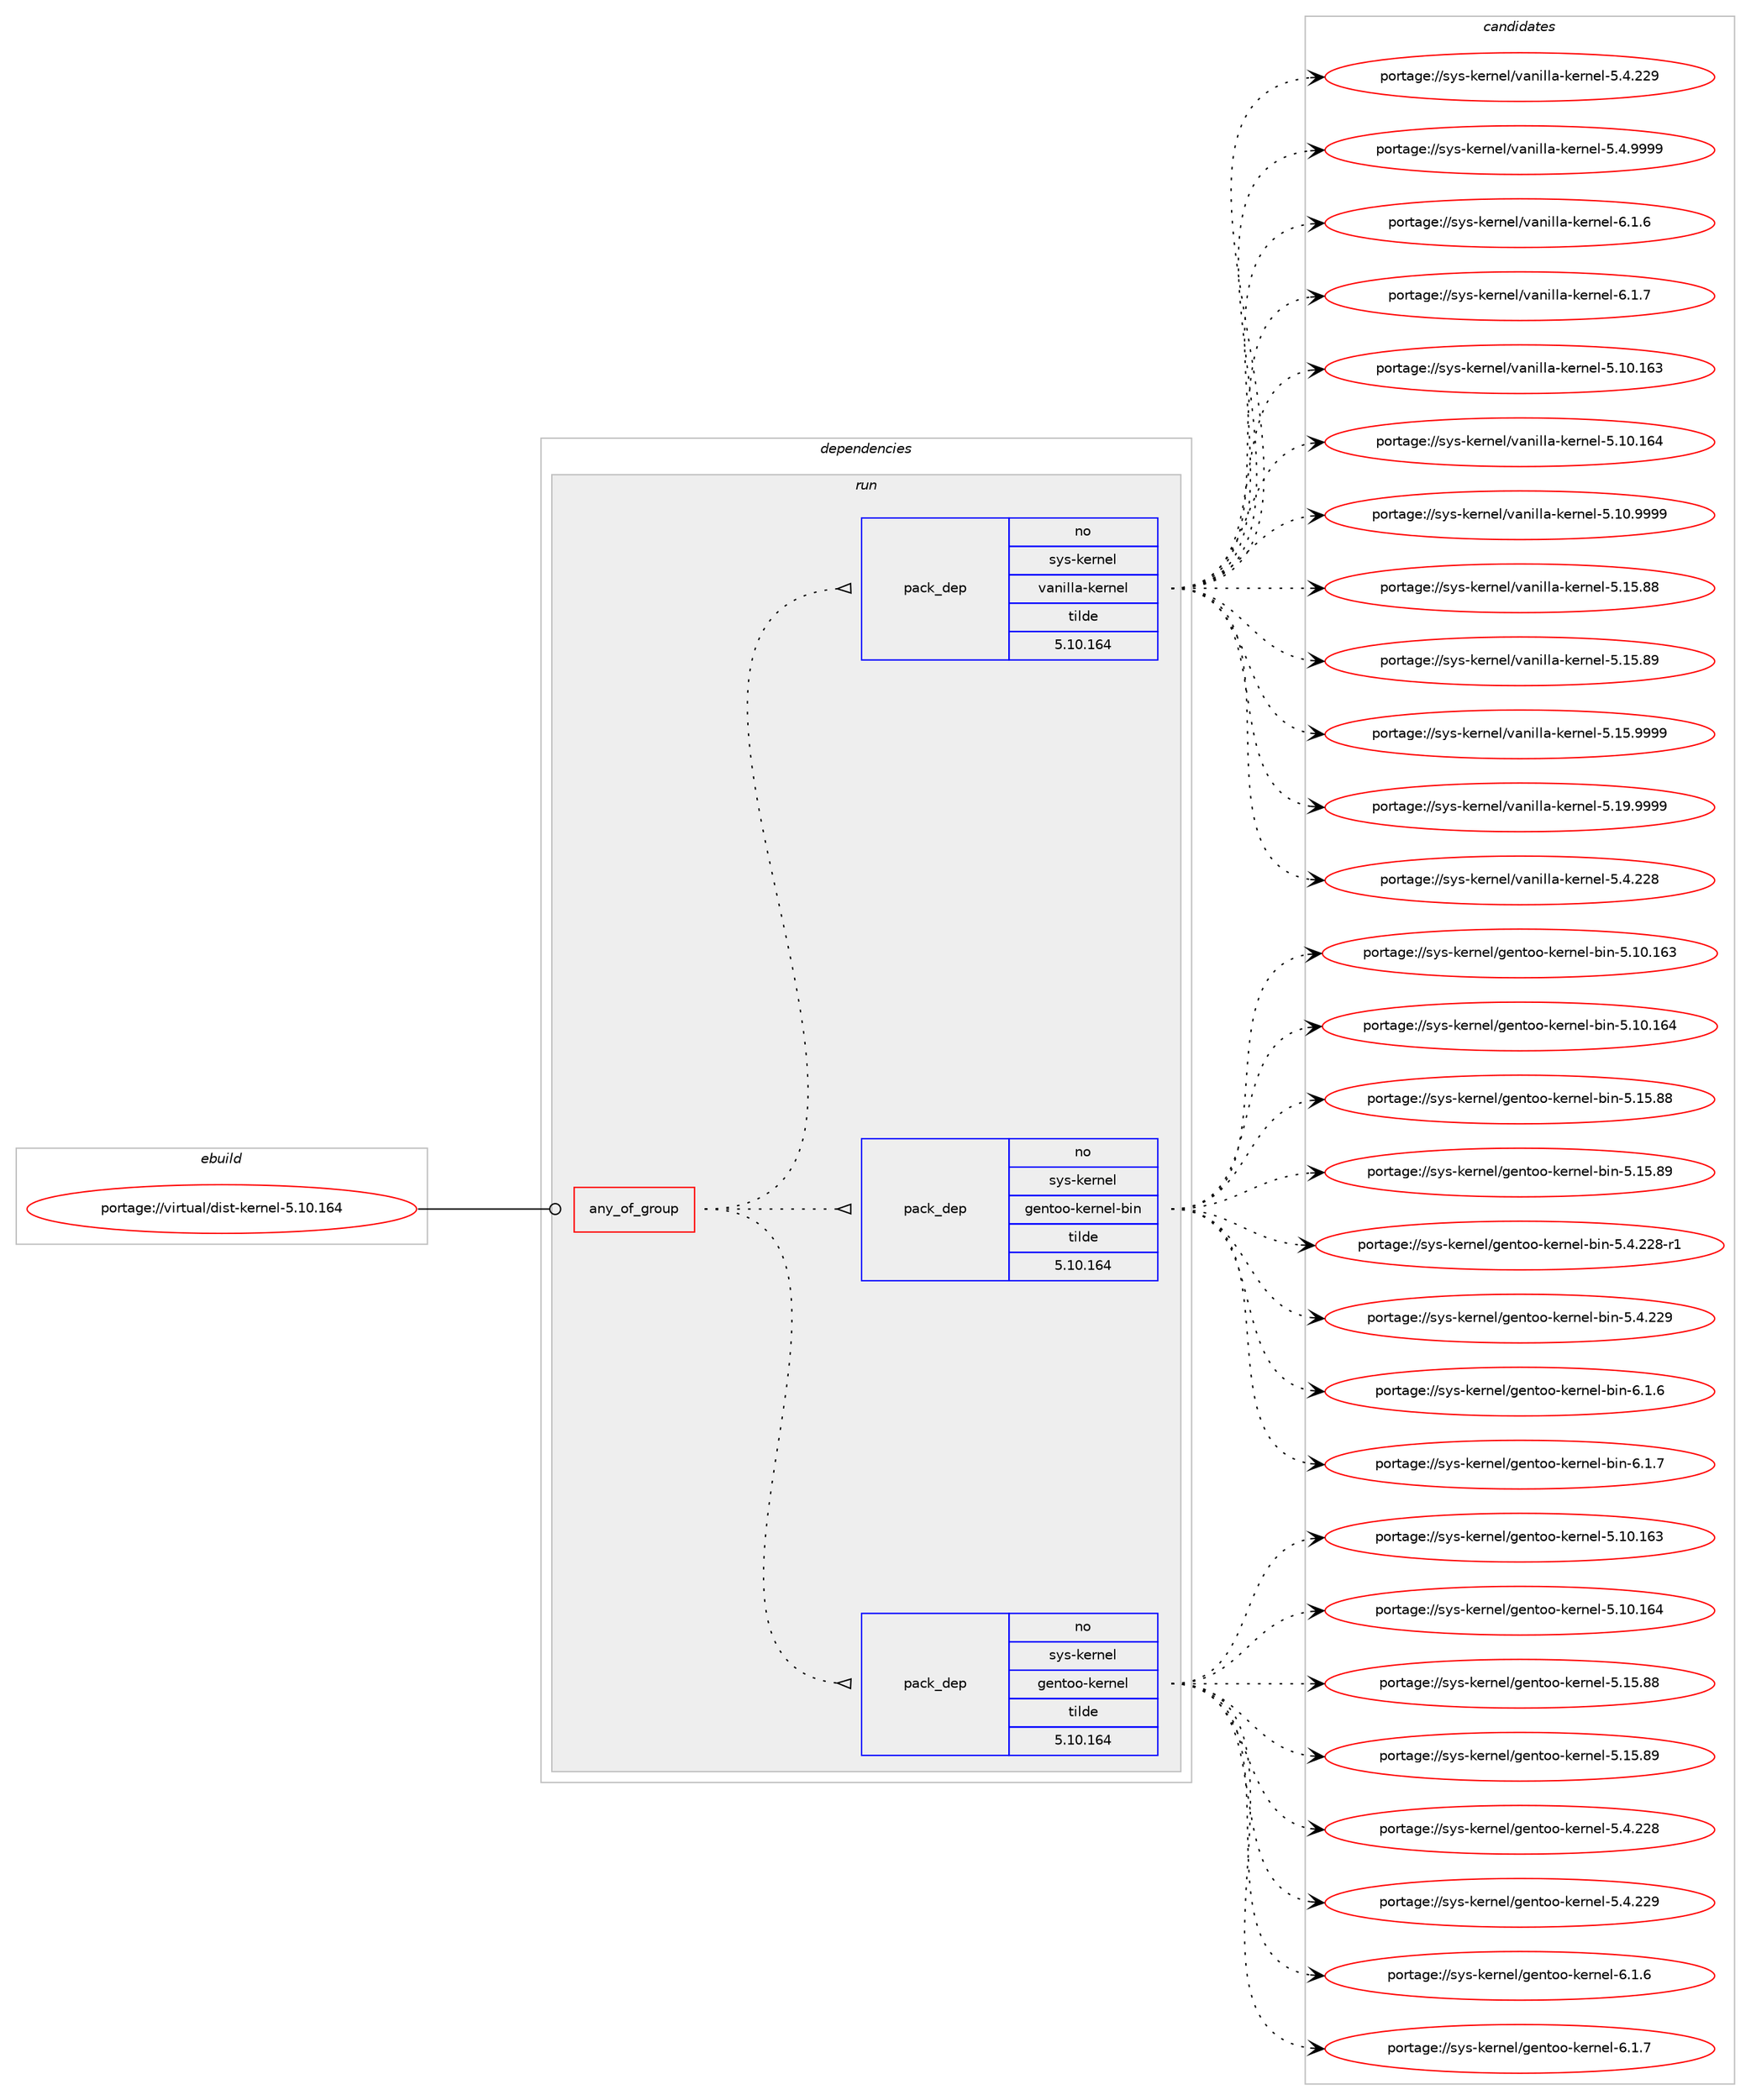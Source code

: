 digraph prolog {

# *************
# Graph options
# *************

newrank=true;
concentrate=true;
compound=true;
graph [rankdir=LR,fontname=Helvetica,fontsize=10,ranksep=1.5];#, ranksep=2.5, nodesep=0.2];
edge  [arrowhead=vee];
node  [fontname=Helvetica,fontsize=10];

# **********
# The ebuild
# **********

subgraph cluster_leftcol {
color=gray;
rank=same;
label=<<i>ebuild</i>>;
id [label="portage://virtual/dist-kernel-5.10.164", color=red, width=4, href="../virtual/dist-kernel-5.10.164.svg"];
}

# ****************
# The dependencies
# ****************

subgraph cluster_midcol {
color=gray;
label=<<i>dependencies</i>>;
subgraph cluster_compile {
fillcolor="#eeeeee";
style=filled;
label=<<i>compile</i>>;
}
subgraph cluster_compileandrun {
fillcolor="#eeeeee";
style=filled;
label=<<i>compile and run</i>>;
}
subgraph cluster_run {
fillcolor="#eeeeee";
style=filled;
label=<<i>run</i>>;
subgraph any64 {
dependency8457 [label=<<TABLE BORDER="0" CELLBORDER="1" CELLSPACING="0" CELLPADDING="4"><TR><TD CELLPADDING="10">any_of_group</TD></TR></TABLE>>, shape=none, color=red];subgraph pack2977 {
dependency8458 [label=<<TABLE BORDER="0" CELLBORDER="1" CELLSPACING="0" CELLPADDING="4" WIDTH="220"><TR><TD ROWSPAN="6" CELLPADDING="30">pack_dep</TD></TR><TR><TD WIDTH="110">no</TD></TR><TR><TD>sys-kernel</TD></TR><TR><TD>gentoo-kernel</TD></TR><TR><TD>tilde</TD></TR><TR><TD>5.10.164</TD></TR></TABLE>>, shape=none, color=blue];
}
dependency8457:e -> dependency8458:w [weight=20,style="dotted",arrowhead="oinv"];
subgraph pack2978 {
dependency8459 [label=<<TABLE BORDER="0" CELLBORDER="1" CELLSPACING="0" CELLPADDING="4" WIDTH="220"><TR><TD ROWSPAN="6" CELLPADDING="30">pack_dep</TD></TR><TR><TD WIDTH="110">no</TD></TR><TR><TD>sys-kernel</TD></TR><TR><TD>gentoo-kernel-bin</TD></TR><TR><TD>tilde</TD></TR><TR><TD>5.10.164</TD></TR></TABLE>>, shape=none, color=blue];
}
dependency8457:e -> dependency8459:w [weight=20,style="dotted",arrowhead="oinv"];
subgraph pack2979 {
dependency8460 [label=<<TABLE BORDER="0" CELLBORDER="1" CELLSPACING="0" CELLPADDING="4" WIDTH="220"><TR><TD ROWSPAN="6" CELLPADDING="30">pack_dep</TD></TR><TR><TD WIDTH="110">no</TD></TR><TR><TD>sys-kernel</TD></TR><TR><TD>vanilla-kernel</TD></TR><TR><TD>tilde</TD></TR><TR><TD>5.10.164</TD></TR></TABLE>>, shape=none, color=blue];
}
dependency8457:e -> dependency8460:w [weight=20,style="dotted",arrowhead="oinv"];
}
id:e -> dependency8457:w [weight=20,style="solid",arrowhead="odot"];
}
}

# **************
# The candidates
# **************

subgraph cluster_choices {
rank=same;
color=gray;
label=<<i>candidates</i>>;

subgraph choice2977 {
color=black;
nodesep=1;
choice115121115451071011141101011084710310111011611111145107101114110101108455346494846495451 [label="portage://sys-kernel/gentoo-kernel-5.10.163", color=red, width=4,href="../sys-kernel/gentoo-kernel-5.10.163.svg"];
choice115121115451071011141101011084710310111011611111145107101114110101108455346494846495452 [label="portage://sys-kernel/gentoo-kernel-5.10.164", color=red, width=4,href="../sys-kernel/gentoo-kernel-5.10.164.svg"];
choice1151211154510710111411010110847103101110116111111451071011141101011084553464953465656 [label="portage://sys-kernel/gentoo-kernel-5.15.88", color=red, width=4,href="../sys-kernel/gentoo-kernel-5.15.88.svg"];
choice1151211154510710111411010110847103101110116111111451071011141101011084553464953465657 [label="portage://sys-kernel/gentoo-kernel-5.15.89", color=red, width=4,href="../sys-kernel/gentoo-kernel-5.15.89.svg"];
choice1151211154510710111411010110847103101110116111111451071011141101011084553465246505056 [label="portage://sys-kernel/gentoo-kernel-5.4.228", color=red, width=4,href="../sys-kernel/gentoo-kernel-5.4.228.svg"];
choice1151211154510710111411010110847103101110116111111451071011141101011084553465246505057 [label="portage://sys-kernel/gentoo-kernel-5.4.229", color=red, width=4,href="../sys-kernel/gentoo-kernel-5.4.229.svg"];
choice115121115451071011141101011084710310111011611111145107101114110101108455446494654 [label="portage://sys-kernel/gentoo-kernel-6.1.6", color=red, width=4,href="../sys-kernel/gentoo-kernel-6.1.6.svg"];
choice115121115451071011141101011084710310111011611111145107101114110101108455446494655 [label="portage://sys-kernel/gentoo-kernel-6.1.7", color=red, width=4,href="../sys-kernel/gentoo-kernel-6.1.7.svg"];
dependency8458:e -> choice115121115451071011141101011084710310111011611111145107101114110101108455346494846495451:w [style=dotted,weight="100"];
dependency8458:e -> choice115121115451071011141101011084710310111011611111145107101114110101108455346494846495452:w [style=dotted,weight="100"];
dependency8458:e -> choice1151211154510710111411010110847103101110116111111451071011141101011084553464953465656:w [style=dotted,weight="100"];
dependency8458:e -> choice1151211154510710111411010110847103101110116111111451071011141101011084553464953465657:w [style=dotted,weight="100"];
dependency8458:e -> choice1151211154510710111411010110847103101110116111111451071011141101011084553465246505056:w [style=dotted,weight="100"];
dependency8458:e -> choice1151211154510710111411010110847103101110116111111451071011141101011084553465246505057:w [style=dotted,weight="100"];
dependency8458:e -> choice115121115451071011141101011084710310111011611111145107101114110101108455446494654:w [style=dotted,weight="100"];
dependency8458:e -> choice115121115451071011141101011084710310111011611111145107101114110101108455446494655:w [style=dotted,weight="100"];
}
subgraph choice2978 {
color=black;
nodesep=1;
choice1151211154510710111411010110847103101110116111111451071011141101011084598105110455346494846495451 [label="portage://sys-kernel/gentoo-kernel-bin-5.10.163", color=red, width=4,href="../sys-kernel/gentoo-kernel-bin-5.10.163.svg"];
choice1151211154510710111411010110847103101110116111111451071011141101011084598105110455346494846495452 [label="portage://sys-kernel/gentoo-kernel-bin-5.10.164", color=red, width=4,href="../sys-kernel/gentoo-kernel-bin-5.10.164.svg"];
choice11512111545107101114110101108471031011101161111114510710111411010110845981051104553464953465656 [label="portage://sys-kernel/gentoo-kernel-bin-5.15.88", color=red, width=4,href="../sys-kernel/gentoo-kernel-bin-5.15.88.svg"];
choice11512111545107101114110101108471031011101161111114510710111411010110845981051104553464953465657 [label="portage://sys-kernel/gentoo-kernel-bin-5.15.89", color=red, width=4,href="../sys-kernel/gentoo-kernel-bin-5.15.89.svg"];
choice115121115451071011141101011084710310111011611111145107101114110101108459810511045534652465050564511449 [label="portage://sys-kernel/gentoo-kernel-bin-5.4.228-r1", color=red, width=4,href="../sys-kernel/gentoo-kernel-bin-5.4.228-r1.svg"];
choice11512111545107101114110101108471031011101161111114510710111411010110845981051104553465246505057 [label="portage://sys-kernel/gentoo-kernel-bin-5.4.229", color=red, width=4,href="../sys-kernel/gentoo-kernel-bin-5.4.229.svg"];
choice1151211154510710111411010110847103101110116111111451071011141101011084598105110455446494654 [label="portage://sys-kernel/gentoo-kernel-bin-6.1.6", color=red, width=4,href="../sys-kernel/gentoo-kernel-bin-6.1.6.svg"];
choice1151211154510710111411010110847103101110116111111451071011141101011084598105110455446494655 [label="portage://sys-kernel/gentoo-kernel-bin-6.1.7", color=red, width=4,href="../sys-kernel/gentoo-kernel-bin-6.1.7.svg"];
dependency8459:e -> choice1151211154510710111411010110847103101110116111111451071011141101011084598105110455346494846495451:w [style=dotted,weight="100"];
dependency8459:e -> choice1151211154510710111411010110847103101110116111111451071011141101011084598105110455346494846495452:w [style=dotted,weight="100"];
dependency8459:e -> choice11512111545107101114110101108471031011101161111114510710111411010110845981051104553464953465656:w [style=dotted,weight="100"];
dependency8459:e -> choice11512111545107101114110101108471031011101161111114510710111411010110845981051104553464953465657:w [style=dotted,weight="100"];
dependency8459:e -> choice115121115451071011141101011084710310111011611111145107101114110101108459810511045534652465050564511449:w [style=dotted,weight="100"];
dependency8459:e -> choice11512111545107101114110101108471031011101161111114510710111411010110845981051104553465246505057:w [style=dotted,weight="100"];
dependency8459:e -> choice1151211154510710111411010110847103101110116111111451071011141101011084598105110455446494654:w [style=dotted,weight="100"];
dependency8459:e -> choice1151211154510710111411010110847103101110116111111451071011141101011084598105110455446494655:w [style=dotted,weight="100"];
}
subgraph choice2979 {
color=black;
nodesep=1;
choice1151211154510710111411010110847118971101051081089745107101114110101108455346494846495451 [label="portage://sys-kernel/vanilla-kernel-5.10.163", color=red, width=4,href="../sys-kernel/vanilla-kernel-5.10.163.svg"];
choice1151211154510710111411010110847118971101051081089745107101114110101108455346494846495452 [label="portage://sys-kernel/vanilla-kernel-5.10.164", color=red, width=4,href="../sys-kernel/vanilla-kernel-5.10.164.svg"];
choice115121115451071011141101011084711897110105108108974510710111411010110845534649484657575757 [label="portage://sys-kernel/vanilla-kernel-5.10.9999", color=red, width=4,href="../sys-kernel/vanilla-kernel-5.10.9999.svg"];
choice11512111545107101114110101108471189711010510810897451071011141101011084553464953465656 [label="portage://sys-kernel/vanilla-kernel-5.15.88", color=red, width=4,href="../sys-kernel/vanilla-kernel-5.15.88.svg"];
choice11512111545107101114110101108471189711010510810897451071011141101011084553464953465657 [label="portage://sys-kernel/vanilla-kernel-5.15.89", color=red, width=4,href="../sys-kernel/vanilla-kernel-5.15.89.svg"];
choice115121115451071011141101011084711897110105108108974510710111411010110845534649534657575757 [label="portage://sys-kernel/vanilla-kernel-5.15.9999", color=red, width=4,href="../sys-kernel/vanilla-kernel-5.15.9999.svg"];
choice115121115451071011141101011084711897110105108108974510710111411010110845534649574657575757 [label="portage://sys-kernel/vanilla-kernel-5.19.9999", color=red, width=4,href="../sys-kernel/vanilla-kernel-5.19.9999.svg"];
choice11512111545107101114110101108471189711010510810897451071011141101011084553465246505056 [label="portage://sys-kernel/vanilla-kernel-5.4.228", color=red, width=4,href="../sys-kernel/vanilla-kernel-5.4.228.svg"];
choice11512111545107101114110101108471189711010510810897451071011141101011084553465246505057 [label="portage://sys-kernel/vanilla-kernel-5.4.229", color=red, width=4,href="../sys-kernel/vanilla-kernel-5.4.229.svg"];
choice1151211154510710111411010110847118971101051081089745107101114110101108455346524657575757 [label="portage://sys-kernel/vanilla-kernel-5.4.9999", color=red, width=4,href="../sys-kernel/vanilla-kernel-5.4.9999.svg"];
choice1151211154510710111411010110847118971101051081089745107101114110101108455446494654 [label="portage://sys-kernel/vanilla-kernel-6.1.6", color=red, width=4,href="../sys-kernel/vanilla-kernel-6.1.6.svg"];
choice1151211154510710111411010110847118971101051081089745107101114110101108455446494655 [label="portage://sys-kernel/vanilla-kernel-6.1.7", color=red, width=4,href="../sys-kernel/vanilla-kernel-6.1.7.svg"];
dependency8460:e -> choice1151211154510710111411010110847118971101051081089745107101114110101108455346494846495451:w [style=dotted,weight="100"];
dependency8460:e -> choice1151211154510710111411010110847118971101051081089745107101114110101108455346494846495452:w [style=dotted,weight="100"];
dependency8460:e -> choice115121115451071011141101011084711897110105108108974510710111411010110845534649484657575757:w [style=dotted,weight="100"];
dependency8460:e -> choice11512111545107101114110101108471189711010510810897451071011141101011084553464953465656:w [style=dotted,weight="100"];
dependency8460:e -> choice11512111545107101114110101108471189711010510810897451071011141101011084553464953465657:w [style=dotted,weight="100"];
dependency8460:e -> choice115121115451071011141101011084711897110105108108974510710111411010110845534649534657575757:w [style=dotted,weight="100"];
dependency8460:e -> choice115121115451071011141101011084711897110105108108974510710111411010110845534649574657575757:w [style=dotted,weight="100"];
dependency8460:e -> choice11512111545107101114110101108471189711010510810897451071011141101011084553465246505056:w [style=dotted,weight="100"];
dependency8460:e -> choice11512111545107101114110101108471189711010510810897451071011141101011084553465246505057:w [style=dotted,weight="100"];
dependency8460:e -> choice1151211154510710111411010110847118971101051081089745107101114110101108455346524657575757:w [style=dotted,weight="100"];
dependency8460:e -> choice1151211154510710111411010110847118971101051081089745107101114110101108455446494654:w [style=dotted,weight="100"];
dependency8460:e -> choice1151211154510710111411010110847118971101051081089745107101114110101108455446494655:w [style=dotted,weight="100"];
}
}

}
